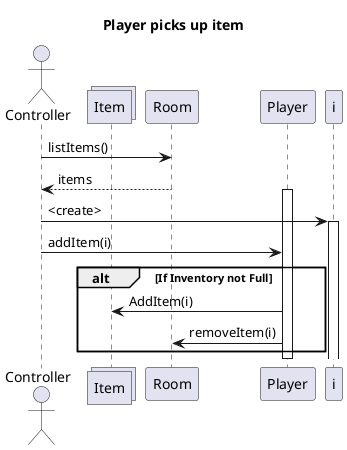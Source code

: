 @startuml
title Player picks up item

actor Controller as c
collections Item

c -> Room : listItems()
Room --> c : items

Activate Player
c -> i : <create>
activate i
c -> Player : addItem(i)
Alt If Inventory not Full
Player -> Item : AddItem(i)
Player -> Room : removeItem(i)
end
Deactivate Player
    
@enduml